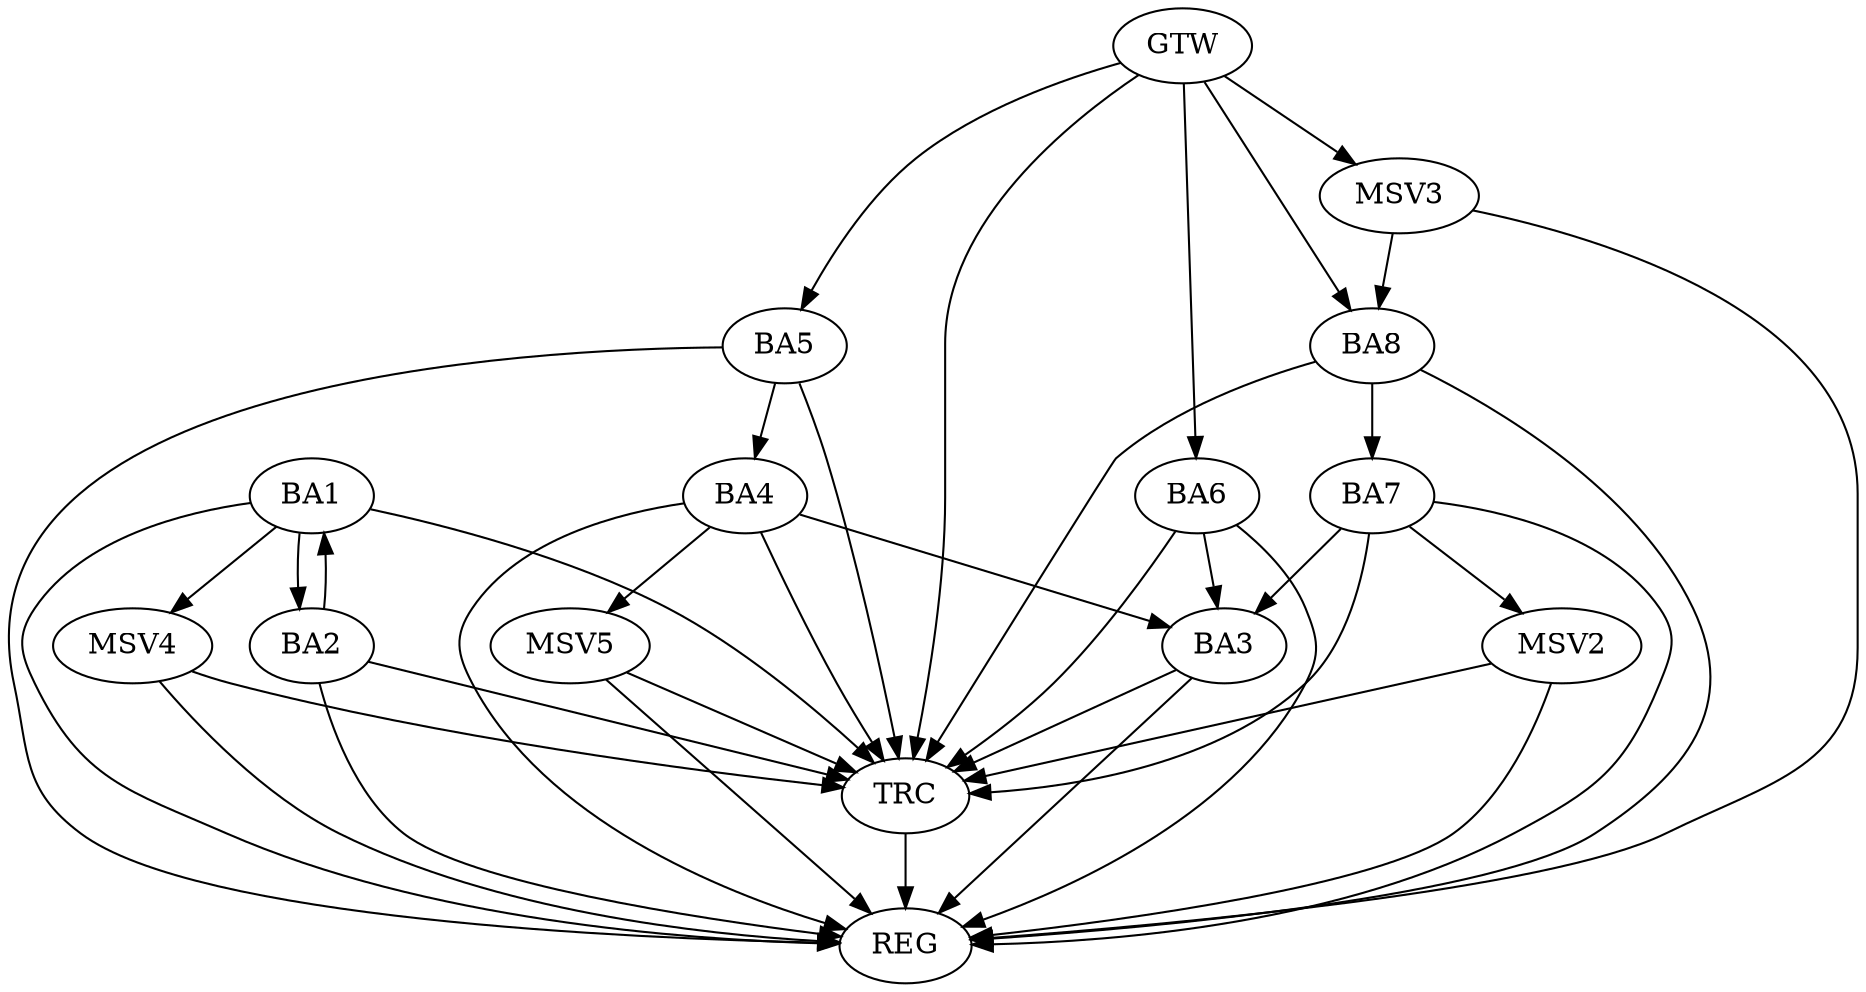 strict digraph G {
  BA1 [ label="BA1" ];
  BA2 [ label="BA2" ];
  BA3 [ label="BA3" ];
  BA4 [ label="BA4" ];
  BA5 [ label="BA5" ];
  BA6 [ label="BA6" ];
  BA7 [ label="BA7" ];
  BA8 [ label="BA8" ];
  GTW [ label="GTW" ];
  REG [ label="REG" ];
  TRC [ label="TRC" ];
  MSV2 [ label="MSV2" ];
  MSV3 [ label="MSV3" ];
  MSV4 [ label="MSV4" ];
  MSV5 [ label="MSV5" ];
  BA1 -> BA2;
  BA2 -> BA1;
  BA4 -> BA3;
  BA5 -> BA4;
  BA6 -> BA3;
  BA7 -> BA3;
  BA8 -> BA7;
  GTW -> BA5;
  GTW -> BA6;
  GTW -> BA8;
  BA1 -> REG;
  BA2 -> REG;
  BA3 -> REG;
  BA4 -> REG;
  BA5 -> REG;
  BA6 -> REG;
  BA7 -> REG;
  BA8 -> REG;
  BA1 -> TRC;
  BA2 -> TRC;
  BA3 -> TRC;
  BA4 -> TRC;
  BA5 -> TRC;
  BA6 -> TRC;
  BA7 -> TRC;
  BA8 -> TRC;
  GTW -> TRC;
  TRC -> REG;
  BA7 -> MSV2;
  MSV2 -> REG;
  MSV2 -> TRC;
  MSV3 -> BA8;
  GTW -> MSV3;
  MSV3 -> REG;
  BA1 -> MSV4;
  MSV4 -> REG;
  MSV4 -> TRC;
  BA4 -> MSV5;
  MSV5 -> REG;
  MSV5 -> TRC;
}
